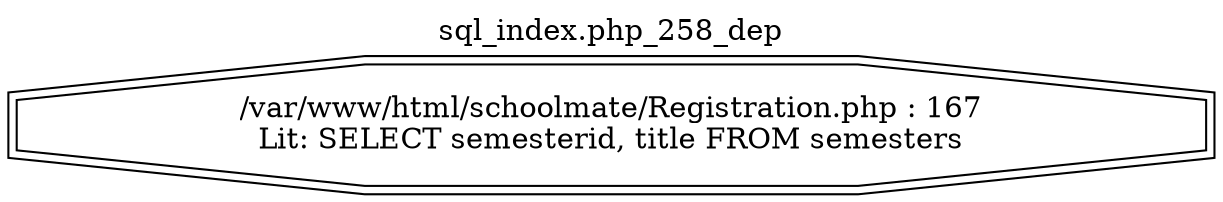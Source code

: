 digraph cfg {
  label="sql_index.php_258_dep";
  labelloc=t;
  n1 [shape=doubleoctagon, label="/var/www/html/schoolmate/Registration.php : 167\nLit: SELECT semesterid, title FROM semesters\n"];
}
